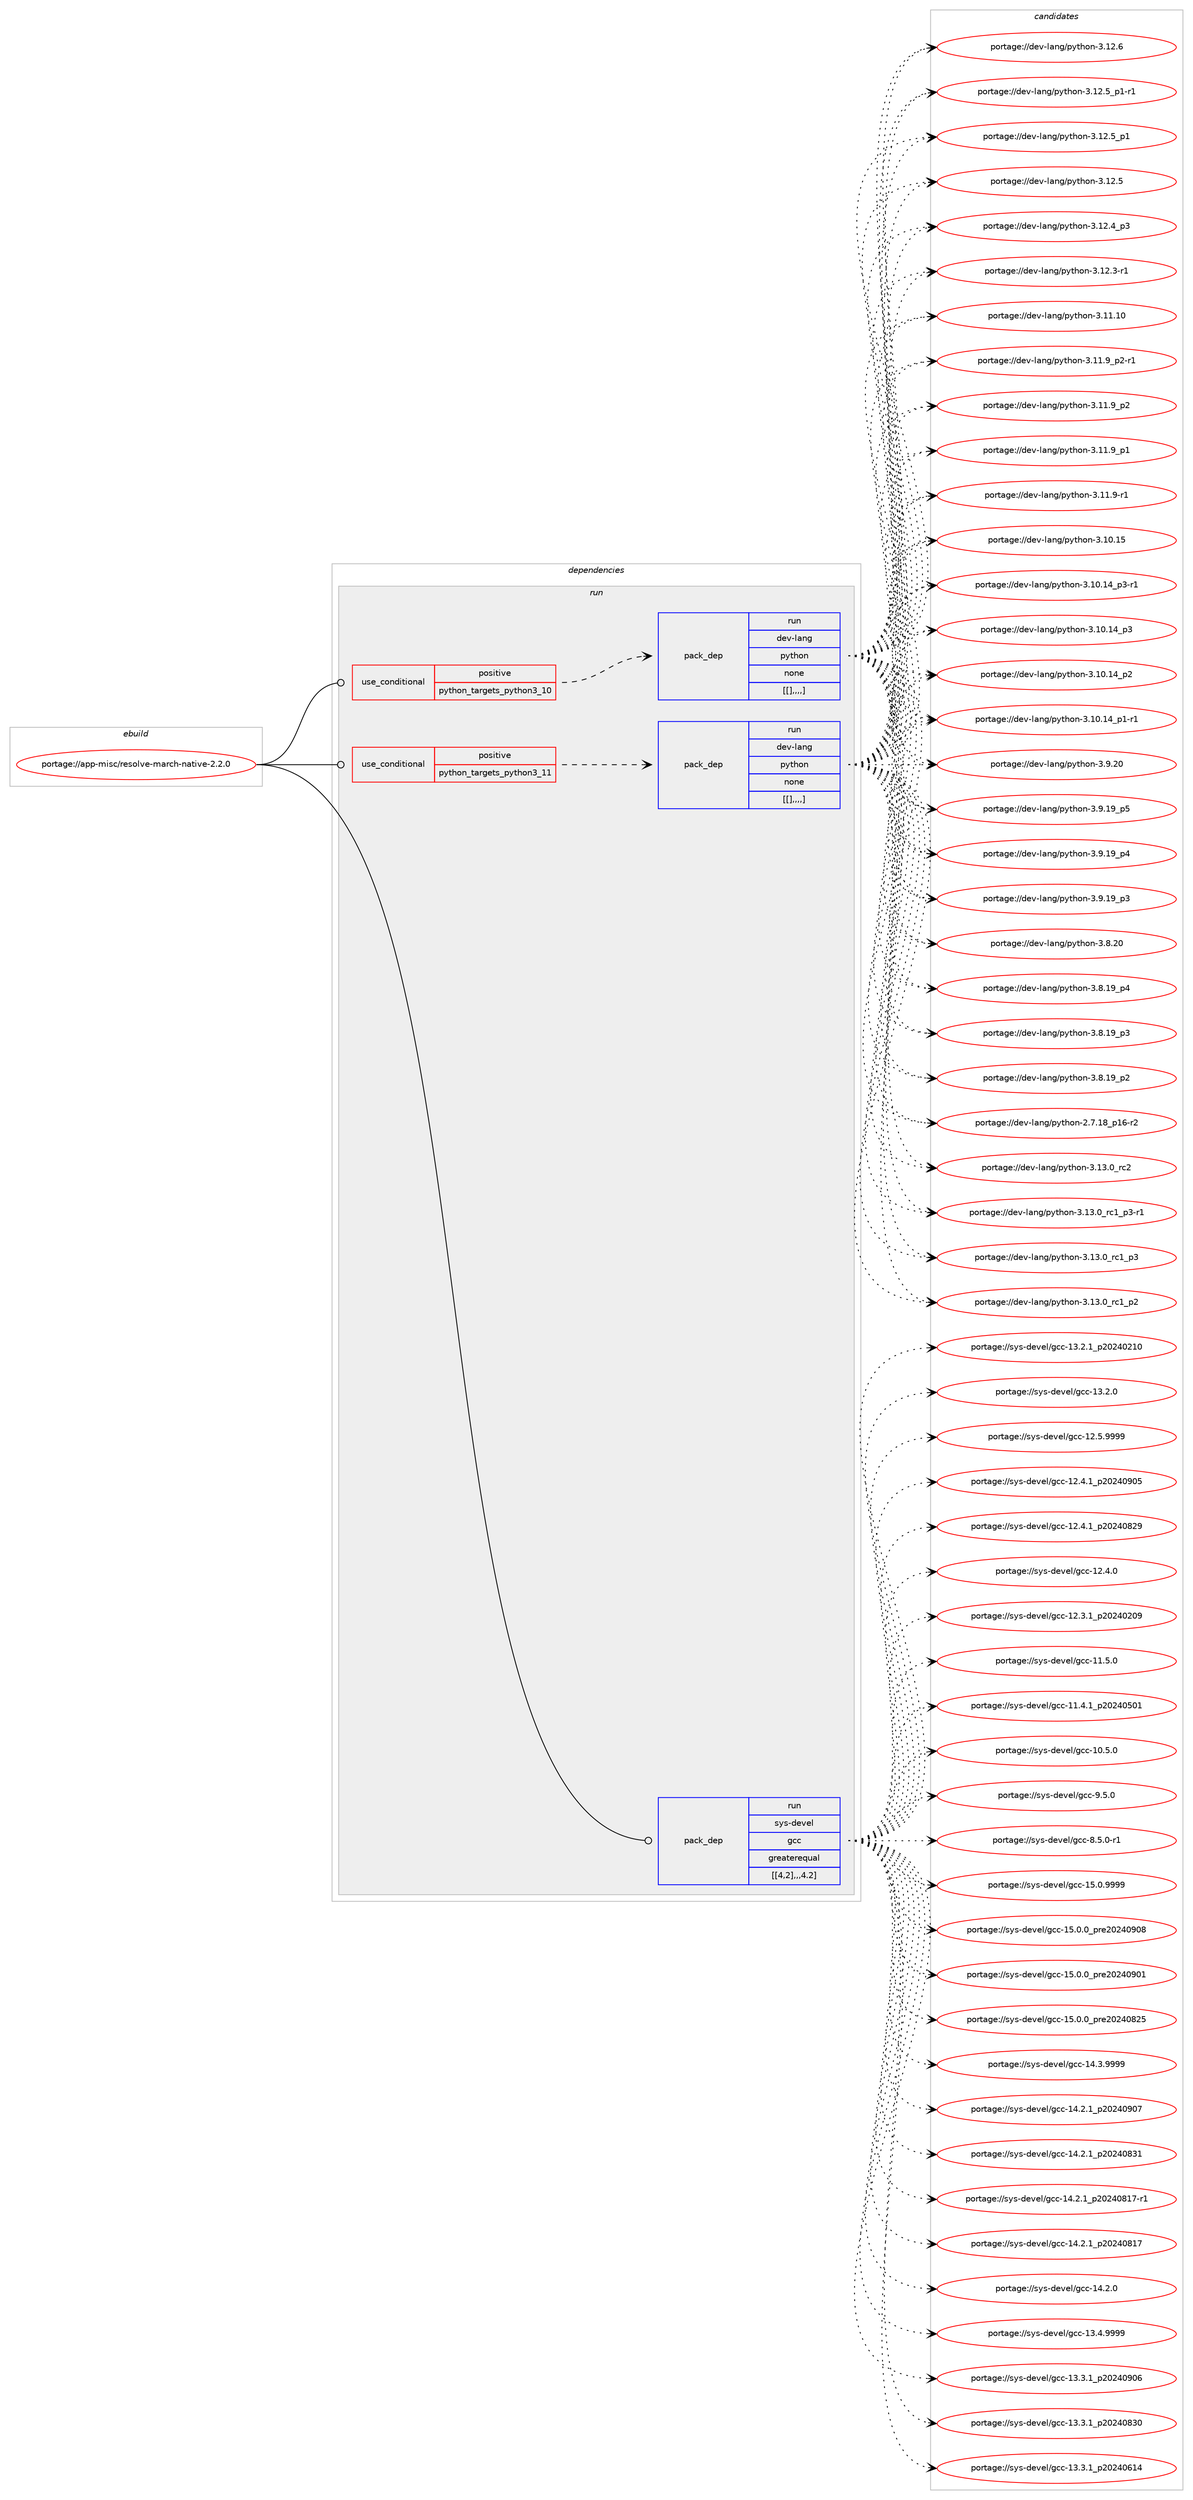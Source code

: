 digraph prolog {

# *************
# Graph options
# *************

newrank=true;
concentrate=true;
compound=true;
graph [rankdir=LR,fontname=Helvetica,fontsize=10,ranksep=1.5];#, ranksep=2.5, nodesep=0.2];
edge  [arrowhead=vee];
node  [fontname=Helvetica,fontsize=10];

# **********
# The ebuild
# **********

subgraph cluster_leftcol {
color=gray;
label=<<i>ebuild</i>>;
id [label="portage://app-misc/resolve-march-native-2.2.0", color=red, width=4, href="../app-misc/resolve-march-native-2.2.0.svg"];
}

# ****************
# The dependencies
# ****************

subgraph cluster_midcol {
color=gray;
label=<<i>dependencies</i>>;
subgraph cluster_compile {
fillcolor="#eeeeee";
style=filled;
label=<<i>compile</i>>;
}
subgraph cluster_compileandrun {
fillcolor="#eeeeee";
style=filled;
label=<<i>compile and run</i>>;
}
subgraph cluster_run {
fillcolor="#eeeeee";
style=filled;
label=<<i>run</i>>;
subgraph cond12791 {
dependency44020 [label=<<TABLE BORDER="0" CELLBORDER="1" CELLSPACING="0" CELLPADDING="4"><TR><TD ROWSPAN="3" CELLPADDING="10">use_conditional</TD></TR><TR><TD>positive</TD></TR><TR><TD>python_targets_python3_10</TD></TR></TABLE>>, shape=none, color=red];
subgraph pack30828 {
dependency44021 [label=<<TABLE BORDER="0" CELLBORDER="1" CELLSPACING="0" CELLPADDING="4" WIDTH="220"><TR><TD ROWSPAN="6" CELLPADDING="30">pack_dep</TD></TR><TR><TD WIDTH="110">run</TD></TR><TR><TD>dev-lang</TD></TR><TR><TD>python</TD></TR><TR><TD>none</TD></TR><TR><TD>[[],,,,]</TD></TR></TABLE>>, shape=none, color=blue];
}
dependency44020:e -> dependency44021:w [weight=20,style="dashed",arrowhead="vee"];
}
id:e -> dependency44020:w [weight=20,style="solid",arrowhead="odot"];
subgraph cond12792 {
dependency44022 [label=<<TABLE BORDER="0" CELLBORDER="1" CELLSPACING="0" CELLPADDING="4"><TR><TD ROWSPAN="3" CELLPADDING="10">use_conditional</TD></TR><TR><TD>positive</TD></TR><TR><TD>python_targets_python3_11</TD></TR></TABLE>>, shape=none, color=red];
subgraph pack30829 {
dependency44023 [label=<<TABLE BORDER="0" CELLBORDER="1" CELLSPACING="0" CELLPADDING="4" WIDTH="220"><TR><TD ROWSPAN="6" CELLPADDING="30">pack_dep</TD></TR><TR><TD WIDTH="110">run</TD></TR><TR><TD>dev-lang</TD></TR><TR><TD>python</TD></TR><TR><TD>none</TD></TR><TR><TD>[[],,,,]</TD></TR></TABLE>>, shape=none, color=blue];
}
dependency44022:e -> dependency44023:w [weight=20,style="dashed",arrowhead="vee"];
}
id:e -> dependency44022:w [weight=20,style="solid",arrowhead="odot"];
subgraph pack30830 {
dependency44024 [label=<<TABLE BORDER="0" CELLBORDER="1" CELLSPACING="0" CELLPADDING="4" WIDTH="220"><TR><TD ROWSPAN="6" CELLPADDING="30">pack_dep</TD></TR><TR><TD WIDTH="110">run</TD></TR><TR><TD>sys-devel</TD></TR><TR><TD>gcc</TD></TR><TR><TD>greaterequal</TD></TR><TR><TD>[[4,2],,,4.2]</TD></TR></TABLE>>, shape=none, color=blue];
}
id:e -> dependency44024:w [weight=20,style="solid",arrowhead="odot"];
}
}

# **************
# The candidates
# **************

subgraph cluster_choices {
rank=same;
color=gray;
label=<<i>candidates</i>>;

subgraph choice30828 {
color=black;
nodesep=1;
choice10010111845108971101034711212111610411111045514649514648951149950 [label="portage://dev-lang/python-3.13.0_rc2", color=red, width=4,href="../dev-lang/python-3.13.0_rc2.svg"];
choice1001011184510897110103471121211161041111104551464951464895114994995112514511449 [label="portage://dev-lang/python-3.13.0_rc1_p3-r1", color=red, width=4,href="../dev-lang/python-3.13.0_rc1_p3-r1.svg"];
choice100101118451089711010347112121116104111110455146495146489511499499511251 [label="portage://dev-lang/python-3.13.0_rc1_p3", color=red, width=4,href="../dev-lang/python-3.13.0_rc1_p3.svg"];
choice100101118451089711010347112121116104111110455146495146489511499499511250 [label="portage://dev-lang/python-3.13.0_rc1_p2", color=red, width=4,href="../dev-lang/python-3.13.0_rc1_p2.svg"];
choice10010111845108971101034711212111610411111045514649504654 [label="portage://dev-lang/python-3.12.6", color=red, width=4,href="../dev-lang/python-3.12.6.svg"];
choice1001011184510897110103471121211161041111104551464950465395112494511449 [label="portage://dev-lang/python-3.12.5_p1-r1", color=red, width=4,href="../dev-lang/python-3.12.5_p1-r1.svg"];
choice100101118451089711010347112121116104111110455146495046539511249 [label="portage://dev-lang/python-3.12.5_p1", color=red, width=4,href="../dev-lang/python-3.12.5_p1.svg"];
choice10010111845108971101034711212111610411111045514649504653 [label="portage://dev-lang/python-3.12.5", color=red, width=4,href="../dev-lang/python-3.12.5.svg"];
choice100101118451089711010347112121116104111110455146495046529511251 [label="portage://dev-lang/python-3.12.4_p3", color=red, width=4,href="../dev-lang/python-3.12.4_p3.svg"];
choice100101118451089711010347112121116104111110455146495046514511449 [label="portage://dev-lang/python-3.12.3-r1", color=red, width=4,href="../dev-lang/python-3.12.3-r1.svg"];
choice1001011184510897110103471121211161041111104551464949464948 [label="portage://dev-lang/python-3.11.10", color=red, width=4,href="../dev-lang/python-3.11.10.svg"];
choice1001011184510897110103471121211161041111104551464949465795112504511449 [label="portage://dev-lang/python-3.11.9_p2-r1", color=red, width=4,href="../dev-lang/python-3.11.9_p2-r1.svg"];
choice100101118451089711010347112121116104111110455146494946579511250 [label="portage://dev-lang/python-3.11.9_p2", color=red, width=4,href="../dev-lang/python-3.11.9_p2.svg"];
choice100101118451089711010347112121116104111110455146494946579511249 [label="portage://dev-lang/python-3.11.9_p1", color=red, width=4,href="../dev-lang/python-3.11.9_p1.svg"];
choice100101118451089711010347112121116104111110455146494946574511449 [label="portage://dev-lang/python-3.11.9-r1", color=red, width=4,href="../dev-lang/python-3.11.9-r1.svg"];
choice1001011184510897110103471121211161041111104551464948464953 [label="portage://dev-lang/python-3.10.15", color=red, width=4,href="../dev-lang/python-3.10.15.svg"];
choice100101118451089711010347112121116104111110455146494846495295112514511449 [label="portage://dev-lang/python-3.10.14_p3-r1", color=red, width=4,href="../dev-lang/python-3.10.14_p3-r1.svg"];
choice10010111845108971101034711212111610411111045514649484649529511251 [label="portage://dev-lang/python-3.10.14_p3", color=red, width=4,href="../dev-lang/python-3.10.14_p3.svg"];
choice10010111845108971101034711212111610411111045514649484649529511250 [label="portage://dev-lang/python-3.10.14_p2", color=red, width=4,href="../dev-lang/python-3.10.14_p2.svg"];
choice100101118451089711010347112121116104111110455146494846495295112494511449 [label="portage://dev-lang/python-3.10.14_p1-r1", color=red, width=4,href="../dev-lang/python-3.10.14_p1-r1.svg"];
choice10010111845108971101034711212111610411111045514657465048 [label="portage://dev-lang/python-3.9.20", color=red, width=4,href="../dev-lang/python-3.9.20.svg"];
choice100101118451089711010347112121116104111110455146574649579511253 [label="portage://dev-lang/python-3.9.19_p5", color=red, width=4,href="../dev-lang/python-3.9.19_p5.svg"];
choice100101118451089711010347112121116104111110455146574649579511252 [label="portage://dev-lang/python-3.9.19_p4", color=red, width=4,href="../dev-lang/python-3.9.19_p4.svg"];
choice100101118451089711010347112121116104111110455146574649579511251 [label="portage://dev-lang/python-3.9.19_p3", color=red, width=4,href="../dev-lang/python-3.9.19_p3.svg"];
choice10010111845108971101034711212111610411111045514656465048 [label="portage://dev-lang/python-3.8.20", color=red, width=4,href="../dev-lang/python-3.8.20.svg"];
choice100101118451089711010347112121116104111110455146564649579511252 [label="portage://dev-lang/python-3.8.19_p4", color=red, width=4,href="../dev-lang/python-3.8.19_p4.svg"];
choice100101118451089711010347112121116104111110455146564649579511251 [label="portage://dev-lang/python-3.8.19_p3", color=red, width=4,href="../dev-lang/python-3.8.19_p3.svg"];
choice100101118451089711010347112121116104111110455146564649579511250 [label="portage://dev-lang/python-3.8.19_p2", color=red, width=4,href="../dev-lang/python-3.8.19_p2.svg"];
choice100101118451089711010347112121116104111110455046554649569511249544511450 [label="portage://dev-lang/python-2.7.18_p16-r2", color=red, width=4,href="../dev-lang/python-2.7.18_p16-r2.svg"];
dependency44021:e -> choice10010111845108971101034711212111610411111045514649514648951149950:w [style=dotted,weight="100"];
dependency44021:e -> choice1001011184510897110103471121211161041111104551464951464895114994995112514511449:w [style=dotted,weight="100"];
dependency44021:e -> choice100101118451089711010347112121116104111110455146495146489511499499511251:w [style=dotted,weight="100"];
dependency44021:e -> choice100101118451089711010347112121116104111110455146495146489511499499511250:w [style=dotted,weight="100"];
dependency44021:e -> choice10010111845108971101034711212111610411111045514649504654:w [style=dotted,weight="100"];
dependency44021:e -> choice1001011184510897110103471121211161041111104551464950465395112494511449:w [style=dotted,weight="100"];
dependency44021:e -> choice100101118451089711010347112121116104111110455146495046539511249:w [style=dotted,weight="100"];
dependency44021:e -> choice10010111845108971101034711212111610411111045514649504653:w [style=dotted,weight="100"];
dependency44021:e -> choice100101118451089711010347112121116104111110455146495046529511251:w [style=dotted,weight="100"];
dependency44021:e -> choice100101118451089711010347112121116104111110455146495046514511449:w [style=dotted,weight="100"];
dependency44021:e -> choice1001011184510897110103471121211161041111104551464949464948:w [style=dotted,weight="100"];
dependency44021:e -> choice1001011184510897110103471121211161041111104551464949465795112504511449:w [style=dotted,weight="100"];
dependency44021:e -> choice100101118451089711010347112121116104111110455146494946579511250:w [style=dotted,weight="100"];
dependency44021:e -> choice100101118451089711010347112121116104111110455146494946579511249:w [style=dotted,weight="100"];
dependency44021:e -> choice100101118451089711010347112121116104111110455146494946574511449:w [style=dotted,weight="100"];
dependency44021:e -> choice1001011184510897110103471121211161041111104551464948464953:w [style=dotted,weight="100"];
dependency44021:e -> choice100101118451089711010347112121116104111110455146494846495295112514511449:w [style=dotted,weight="100"];
dependency44021:e -> choice10010111845108971101034711212111610411111045514649484649529511251:w [style=dotted,weight="100"];
dependency44021:e -> choice10010111845108971101034711212111610411111045514649484649529511250:w [style=dotted,weight="100"];
dependency44021:e -> choice100101118451089711010347112121116104111110455146494846495295112494511449:w [style=dotted,weight="100"];
dependency44021:e -> choice10010111845108971101034711212111610411111045514657465048:w [style=dotted,weight="100"];
dependency44021:e -> choice100101118451089711010347112121116104111110455146574649579511253:w [style=dotted,weight="100"];
dependency44021:e -> choice100101118451089711010347112121116104111110455146574649579511252:w [style=dotted,weight="100"];
dependency44021:e -> choice100101118451089711010347112121116104111110455146574649579511251:w [style=dotted,weight="100"];
dependency44021:e -> choice10010111845108971101034711212111610411111045514656465048:w [style=dotted,weight="100"];
dependency44021:e -> choice100101118451089711010347112121116104111110455146564649579511252:w [style=dotted,weight="100"];
dependency44021:e -> choice100101118451089711010347112121116104111110455146564649579511251:w [style=dotted,weight="100"];
dependency44021:e -> choice100101118451089711010347112121116104111110455146564649579511250:w [style=dotted,weight="100"];
dependency44021:e -> choice100101118451089711010347112121116104111110455046554649569511249544511450:w [style=dotted,weight="100"];
}
subgraph choice30829 {
color=black;
nodesep=1;
choice10010111845108971101034711212111610411111045514649514648951149950 [label="portage://dev-lang/python-3.13.0_rc2", color=red, width=4,href="../dev-lang/python-3.13.0_rc2.svg"];
choice1001011184510897110103471121211161041111104551464951464895114994995112514511449 [label="portage://dev-lang/python-3.13.0_rc1_p3-r1", color=red, width=4,href="../dev-lang/python-3.13.0_rc1_p3-r1.svg"];
choice100101118451089711010347112121116104111110455146495146489511499499511251 [label="portage://dev-lang/python-3.13.0_rc1_p3", color=red, width=4,href="../dev-lang/python-3.13.0_rc1_p3.svg"];
choice100101118451089711010347112121116104111110455146495146489511499499511250 [label="portage://dev-lang/python-3.13.0_rc1_p2", color=red, width=4,href="../dev-lang/python-3.13.0_rc1_p2.svg"];
choice10010111845108971101034711212111610411111045514649504654 [label="portage://dev-lang/python-3.12.6", color=red, width=4,href="../dev-lang/python-3.12.6.svg"];
choice1001011184510897110103471121211161041111104551464950465395112494511449 [label="portage://dev-lang/python-3.12.5_p1-r1", color=red, width=4,href="../dev-lang/python-3.12.5_p1-r1.svg"];
choice100101118451089711010347112121116104111110455146495046539511249 [label="portage://dev-lang/python-3.12.5_p1", color=red, width=4,href="../dev-lang/python-3.12.5_p1.svg"];
choice10010111845108971101034711212111610411111045514649504653 [label="portage://dev-lang/python-3.12.5", color=red, width=4,href="../dev-lang/python-3.12.5.svg"];
choice100101118451089711010347112121116104111110455146495046529511251 [label="portage://dev-lang/python-3.12.4_p3", color=red, width=4,href="../dev-lang/python-3.12.4_p3.svg"];
choice100101118451089711010347112121116104111110455146495046514511449 [label="portage://dev-lang/python-3.12.3-r1", color=red, width=4,href="../dev-lang/python-3.12.3-r1.svg"];
choice1001011184510897110103471121211161041111104551464949464948 [label="portage://dev-lang/python-3.11.10", color=red, width=4,href="../dev-lang/python-3.11.10.svg"];
choice1001011184510897110103471121211161041111104551464949465795112504511449 [label="portage://dev-lang/python-3.11.9_p2-r1", color=red, width=4,href="../dev-lang/python-3.11.9_p2-r1.svg"];
choice100101118451089711010347112121116104111110455146494946579511250 [label="portage://dev-lang/python-3.11.9_p2", color=red, width=4,href="../dev-lang/python-3.11.9_p2.svg"];
choice100101118451089711010347112121116104111110455146494946579511249 [label="portage://dev-lang/python-3.11.9_p1", color=red, width=4,href="../dev-lang/python-3.11.9_p1.svg"];
choice100101118451089711010347112121116104111110455146494946574511449 [label="portage://dev-lang/python-3.11.9-r1", color=red, width=4,href="../dev-lang/python-3.11.9-r1.svg"];
choice1001011184510897110103471121211161041111104551464948464953 [label="portage://dev-lang/python-3.10.15", color=red, width=4,href="../dev-lang/python-3.10.15.svg"];
choice100101118451089711010347112121116104111110455146494846495295112514511449 [label="portage://dev-lang/python-3.10.14_p3-r1", color=red, width=4,href="../dev-lang/python-3.10.14_p3-r1.svg"];
choice10010111845108971101034711212111610411111045514649484649529511251 [label="portage://dev-lang/python-3.10.14_p3", color=red, width=4,href="../dev-lang/python-3.10.14_p3.svg"];
choice10010111845108971101034711212111610411111045514649484649529511250 [label="portage://dev-lang/python-3.10.14_p2", color=red, width=4,href="../dev-lang/python-3.10.14_p2.svg"];
choice100101118451089711010347112121116104111110455146494846495295112494511449 [label="portage://dev-lang/python-3.10.14_p1-r1", color=red, width=4,href="../dev-lang/python-3.10.14_p1-r1.svg"];
choice10010111845108971101034711212111610411111045514657465048 [label="portage://dev-lang/python-3.9.20", color=red, width=4,href="../dev-lang/python-3.9.20.svg"];
choice100101118451089711010347112121116104111110455146574649579511253 [label="portage://dev-lang/python-3.9.19_p5", color=red, width=4,href="../dev-lang/python-3.9.19_p5.svg"];
choice100101118451089711010347112121116104111110455146574649579511252 [label="portage://dev-lang/python-3.9.19_p4", color=red, width=4,href="../dev-lang/python-3.9.19_p4.svg"];
choice100101118451089711010347112121116104111110455146574649579511251 [label="portage://dev-lang/python-3.9.19_p3", color=red, width=4,href="../dev-lang/python-3.9.19_p3.svg"];
choice10010111845108971101034711212111610411111045514656465048 [label="portage://dev-lang/python-3.8.20", color=red, width=4,href="../dev-lang/python-3.8.20.svg"];
choice100101118451089711010347112121116104111110455146564649579511252 [label="portage://dev-lang/python-3.8.19_p4", color=red, width=4,href="../dev-lang/python-3.8.19_p4.svg"];
choice100101118451089711010347112121116104111110455146564649579511251 [label="portage://dev-lang/python-3.8.19_p3", color=red, width=4,href="../dev-lang/python-3.8.19_p3.svg"];
choice100101118451089711010347112121116104111110455146564649579511250 [label="portage://dev-lang/python-3.8.19_p2", color=red, width=4,href="../dev-lang/python-3.8.19_p2.svg"];
choice100101118451089711010347112121116104111110455046554649569511249544511450 [label="portage://dev-lang/python-2.7.18_p16-r2", color=red, width=4,href="../dev-lang/python-2.7.18_p16-r2.svg"];
dependency44023:e -> choice10010111845108971101034711212111610411111045514649514648951149950:w [style=dotted,weight="100"];
dependency44023:e -> choice1001011184510897110103471121211161041111104551464951464895114994995112514511449:w [style=dotted,weight="100"];
dependency44023:e -> choice100101118451089711010347112121116104111110455146495146489511499499511251:w [style=dotted,weight="100"];
dependency44023:e -> choice100101118451089711010347112121116104111110455146495146489511499499511250:w [style=dotted,weight="100"];
dependency44023:e -> choice10010111845108971101034711212111610411111045514649504654:w [style=dotted,weight="100"];
dependency44023:e -> choice1001011184510897110103471121211161041111104551464950465395112494511449:w [style=dotted,weight="100"];
dependency44023:e -> choice100101118451089711010347112121116104111110455146495046539511249:w [style=dotted,weight="100"];
dependency44023:e -> choice10010111845108971101034711212111610411111045514649504653:w [style=dotted,weight="100"];
dependency44023:e -> choice100101118451089711010347112121116104111110455146495046529511251:w [style=dotted,weight="100"];
dependency44023:e -> choice100101118451089711010347112121116104111110455146495046514511449:w [style=dotted,weight="100"];
dependency44023:e -> choice1001011184510897110103471121211161041111104551464949464948:w [style=dotted,weight="100"];
dependency44023:e -> choice1001011184510897110103471121211161041111104551464949465795112504511449:w [style=dotted,weight="100"];
dependency44023:e -> choice100101118451089711010347112121116104111110455146494946579511250:w [style=dotted,weight="100"];
dependency44023:e -> choice100101118451089711010347112121116104111110455146494946579511249:w [style=dotted,weight="100"];
dependency44023:e -> choice100101118451089711010347112121116104111110455146494946574511449:w [style=dotted,weight="100"];
dependency44023:e -> choice1001011184510897110103471121211161041111104551464948464953:w [style=dotted,weight="100"];
dependency44023:e -> choice100101118451089711010347112121116104111110455146494846495295112514511449:w [style=dotted,weight="100"];
dependency44023:e -> choice10010111845108971101034711212111610411111045514649484649529511251:w [style=dotted,weight="100"];
dependency44023:e -> choice10010111845108971101034711212111610411111045514649484649529511250:w [style=dotted,weight="100"];
dependency44023:e -> choice100101118451089711010347112121116104111110455146494846495295112494511449:w [style=dotted,weight="100"];
dependency44023:e -> choice10010111845108971101034711212111610411111045514657465048:w [style=dotted,weight="100"];
dependency44023:e -> choice100101118451089711010347112121116104111110455146574649579511253:w [style=dotted,weight="100"];
dependency44023:e -> choice100101118451089711010347112121116104111110455146574649579511252:w [style=dotted,weight="100"];
dependency44023:e -> choice100101118451089711010347112121116104111110455146574649579511251:w [style=dotted,weight="100"];
dependency44023:e -> choice10010111845108971101034711212111610411111045514656465048:w [style=dotted,weight="100"];
dependency44023:e -> choice100101118451089711010347112121116104111110455146564649579511252:w [style=dotted,weight="100"];
dependency44023:e -> choice100101118451089711010347112121116104111110455146564649579511251:w [style=dotted,weight="100"];
dependency44023:e -> choice100101118451089711010347112121116104111110455146564649579511250:w [style=dotted,weight="100"];
dependency44023:e -> choice100101118451089711010347112121116104111110455046554649569511249544511450:w [style=dotted,weight="100"];
}
subgraph choice30830 {
color=black;
nodesep=1;
choice1151211154510010111810110847103999945495346484657575757 [label="portage://sys-devel/gcc-15.0.9999", color=red, width=4,href="../sys-devel/gcc-15.0.9999.svg"];
choice1151211154510010111810110847103999945495346484648951121141015048505248574856 [label="portage://sys-devel/gcc-15.0.0_pre20240908", color=red, width=4,href="../sys-devel/gcc-15.0.0_pre20240908.svg"];
choice1151211154510010111810110847103999945495346484648951121141015048505248574849 [label="portage://sys-devel/gcc-15.0.0_pre20240901", color=red, width=4,href="../sys-devel/gcc-15.0.0_pre20240901.svg"];
choice1151211154510010111810110847103999945495346484648951121141015048505248565053 [label="portage://sys-devel/gcc-15.0.0_pre20240825", color=red, width=4,href="../sys-devel/gcc-15.0.0_pre20240825.svg"];
choice1151211154510010111810110847103999945495246514657575757 [label="portage://sys-devel/gcc-14.3.9999", color=red, width=4,href="../sys-devel/gcc-14.3.9999.svg"];
choice1151211154510010111810110847103999945495246504649951125048505248574855 [label="portage://sys-devel/gcc-14.2.1_p20240907", color=red, width=4,href="../sys-devel/gcc-14.2.1_p20240907.svg"];
choice1151211154510010111810110847103999945495246504649951125048505248565149 [label="portage://sys-devel/gcc-14.2.1_p20240831", color=red, width=4,href="../sys-devel/gcc-14.2.1_p20240831.svg"];
choice11512111545100101118101108471039999454952465046499511250485052485649554511449 [label="portage://sys-devel/gcc-14.2.1_p20240817-r1", color=red, width=4,href="../sys-devel/gcc-14.2.1_p20240817-r1.svg"];
choice1151211154510010111810110847103999945495246504649951125048505248564955 [label="portage://sys-devel/gcc-14.2.1_p20240817", color=red, width=4,href="../sys-devel/gcc-14.2.1_p20240817.svg"];
choice1151211154510010111810110847103999945495246504648 [label="portage://sys-devel/gcc-14.2.0", color=red, width=4,href="../sys-devel/gcc-14.2.0.svg"];
choice1151211154510010111810110847103999945495146524657575757 [label="portage://sys-devel/gcc-13.4.9999", color=red, width=4,href="../sys-devel/gcc-13.4.9999.svg"];
choice1151211154510010111810110847103999945495146514649951125048505248574854 [label="portage://sys-devel/gcc-13.3.1_p20240906", color=red, width=4,href="../sys-devel/gcc-13.3.1_p20240906.svg"];
choice1151211154510010111810110847103999945495146514649951125048505248565148 [label="portage://sys-devel/gcc-13.3.1_p20240830", color=red, width=4,href="../sys-devel/gcc-13.3.1_p20240830.svg"];
choice1151211154510010111810110847103999945495146514649951125048505248544952 [label="portage://sys-devel/gcc-13.3.1_p20240614", color=red, width=4,href="../sys-devel/gcc-13.3.1_p20240614.svg"];
choice1151211154510010111810110847103999945495146504649951125048505248504948 [label="portage://sys-devel/gcc-13.2.1_p20240210", color=red, width=4,href="../sys-devel/gcc-13.2.1_p20240210.svg"];
choice1151211154510010111810110847103999945495146504648 [label="portage://sys-devel/gcc-13.2.0", color=red, width=4,href="../sys-devel/gcc-13.2.0.svg"];
choice1151211154510010111810110847103999945495046534657575757 [label="portage://sys-devel/gcc-12.5.9999", color=red, width=4,href="../sys-devel/gcc-12.5.9999.svg"];
choice1151211154510010111810110847103999945495046524649951125048505248574853 [label="portage://sys-devel/gcc-12.4.1_p20240905", color=red, width=4,href="../sys-devel/gcc-12.4.1_p20240905.svg"];
choice1151211154510010111810110847103999945495046524649951125048505248565057 [label="portage://sys-devel/gcc-12.4.1_p20240829", color=red, width=4,href="../sys-devel/gcc-12.4.1_p20240829.svg"];
choice1151211154510010111810110847103999945495046524648 [label="portage://sys-devel/gcc-12.4.0", color=red, width=4,href="../sys-devel/gcc-12.4.0.svg"];
choice1151211154510010111810110847103999945495046514649951125048505248504857 [label="portage://sys-devel/gcc-12.3.1_p20240209", color=red, width=4,href="../sys-devel/gcc-12.3.1_p20240209.svg"];
choice1151211154510010111810110847103999945494946534648 [label="portage://sys-devel/gcc-11.5.0", color=red, width=4,href="../sys-devel/gcc-11.5.0.svg"];
choice1151211154510010111810110847103999945494946524649951125048505248534849 [label="portage://sys-devel/gcc-11.4.1_p20240501", color=red, width=4,href="../sys-devel/gcc-11.4.1_p20240501.svg"];
choice1151211154510010111810110847103999945494846534648 [label="portage://sys-devel/gcc-10.5.0", color=red, width=4,href="../sys-devel/gcc-10.5.0.svg"];
choice11512111545100101118101108471039999455746534648 [label="portage://sys-devel/gcc-9.5.0", color=red, width=4,href="../sys-devel/gcc-9.5.0.svg"];
choice115121115451001011181011084710399994556465346484511449 [label="portage://sys-devel/gcc-8.5.0-r1", color=red, width=4,href="../sys-devel/gcc-8.5.0-r1.svg"];
dependency44024:e -> choice1151211154510010111810110847103999945495346484657575757:w [style=dotted,weight="100"];
dependency44024:e -> choice1151211154510010111810110847103999945495346484648951121141015048505248574856:w [style=dotted,weight="100"];
dependency44024:e -> choice1151211154510010111810110847103999945495346484648951121141015048505248574849:w [style=dotted,weight="100"];
dependency44024:e -> choice1151211154510010111810110847103999945495346484648951121141015048505248565053:w [style=dotted,weight="100"];
dependency44024:e -> choice1151211154510010111810110847103999945495246514657575757:w [style=dotted,weight="100"];
dependency44024:e -> choice1151211154510010111810110847103999945495246504649951125048505248574855:w [style=dotted,weight="100"];
dependency44024:e -> choice1151211154510010111810110847103999945495246504649951125048505248565149:w [style=dotted,weight="100"];
dependency44024:e -> choice11512111545100101118101108471039999454952465046499511250485052485649554511449:w [style=dotted,weight="100"];
dependency44024:e -> choice1151211154510010111810110847103999945495246504649951125048505248564955:w [style=dotted,weight="100"];
dependency44024:e -> choice1151211154510010111810110847103999945495246504648:w [style=dotted,weight="100"];
dependency44024:e -> choice1151211154510010111810110847103999945495146524657575757:w [style=dotted,weight="100"];
dependency44024:e -> choice1151211154510010111810110847103999945495146514649951125048505248574854:w [style=dotted,weight="100"];
dependency44024:e -> choice1151211154510010111810110847103999945495146514649951125048505248565148:w [style=dotted,weight="100"];
dependency44024:e -> choice1151211154510010111810110847103999945495146514649951125048505248544952:w [style=dotted,weight="100"];
dependency44024:e -> choice1151211154510010111810110847103999945495146504649951125048505248504948:w [style=dotted,weight="100"];
dependency44024:e -> choice1151211154510010111810110847103999945495146504648:w [style=dotted,weight="100"];
dependency44024:e -> choice1151211154510010111810110847103999945495046534657575757:w [style=dotted,weight="100"];
dependency44024:e -> choice1151211154510010111810110847103999945495046524649951125048505248574853:w [style=dotted,weight="100"];
dependency44024:e -> choice1151211154510010111810110847103999945495046524649951125048505248565057:w [style=dotted,weight="100"];
dependency44024:e -> choice1151211154510010111810110847103999945495046524648:w [style=dotted,weight="100"];
dependency44024:e -> choice1151211154510010111810110847103999945495046514649951125048505248504857:w [style=dotted,weight="100"];
dependency44024:e -> choice1151211154510010111810110847103999945494946534648:w [style=dotted,weight="100"];
dependency44024:e -> choice1151211154510010111810110847103999945494946524649951125048505248534849:w [style=dotted,weight="100"];
dependency44024:e -> choice1151211154510010111810110847103999945494846534648:w [style=dotted,weight="100"];
dependency44024:e -> choice11512111545100101118101108471039999455746534648:w [style=dotted,weight="100"];
dependency44024:e -> choice115121115451001011181011084710399994556465346484511449:w [style=dotted,weight="100"];
}
}

}
